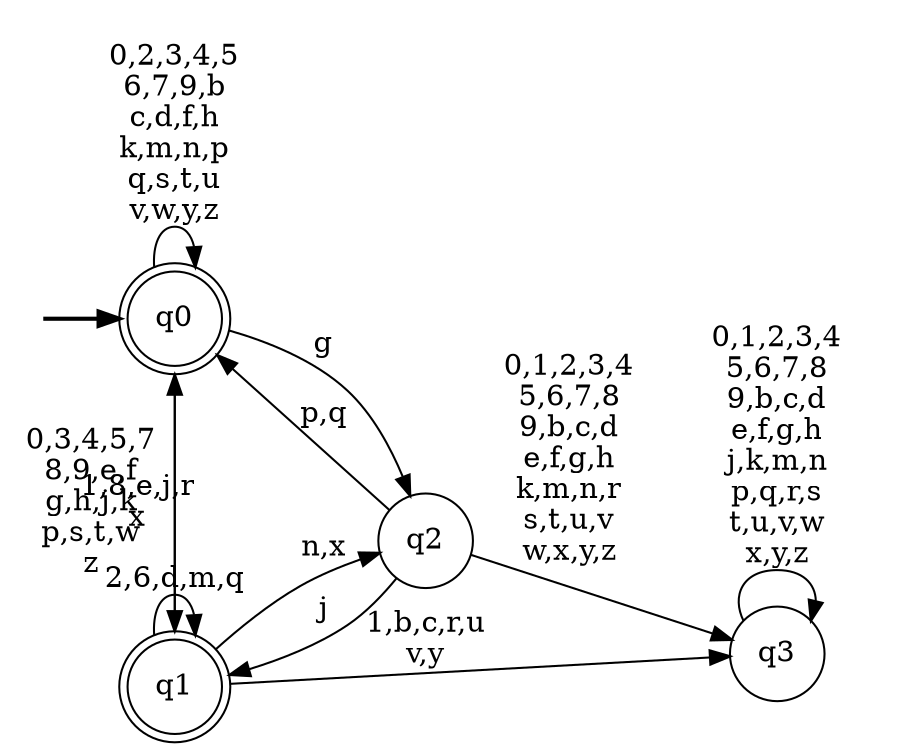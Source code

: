 digraph BlueStar {
__start0 [style = invis, shape = none, label = "", width = 0, height = 0];

rankdir=LR;
size="8,5";

s0 [style="rounded,filled", color="black", fillcolor="white" shape="doublecircle", label="q0"];
s1 [style="rounded,filled", color="black", fillcolor="white" shape="doublecircle", label="q1"];
s2 [style="filled", color="black", fillcolor="white" shape="circle", label="q2"];
s3 [style="filled", color="black", fillcolor="white" shape="circle", label="q3"];
subgraph cluster_main { 
	graph [pad=".75", ranksep="0.15", nodesep="0.15"];
	 style=invis; 
	__start0 -> s0 [penwidth=2];
}
s0 -> s0 [label="0,2,3,4,5\n6,7,9,b\nc,d,f,h\nk,m,n,p\nq,s,t,u\nv,w,y,z"];
s0 -> s1 [label="1,8,e,j,r\nx"];
s0 -> s2 [label="g"];
s1 -> s0 [label="0,3,4,5,7\n8,9,e,f\ng,h,j,k\np,s,t,w\nz"];
s1 -> s1 [label="2,6,d,m,q"];
s1 -> s2 [label="n,x"];
s1 -> s3 [label="1,b,c,r,u\nv,y"];
s2 -> s0 [label="p,q"];
s2 -> s1 [label="j"];
s2 -> s3 [label="0,1,2,3,4\n5,6,7,8\n9,b,c,d\ne,f,g,h\nk,m,n,r\ns,t,u,v\nw,x,y,z"];
s3 -> s3 [label="0,1,2,3,4\n5,6,7,8\n9,b,c,d\ne,f,g,h\nj,k,m,n\np,q,r,s\nt,u,v,w\nx,y,z"];

}